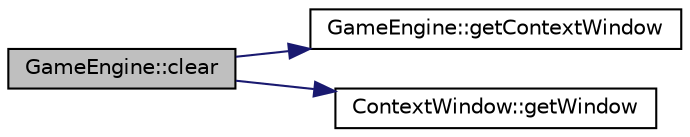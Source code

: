 digraph "GameEngine::clear"
{
 // LATEX_PDF_SIZE
  edge [fontname="Helvetica",fontsize="10",labelfontname="Helvetica",labelfontsize="10"];
  node [fontname="Helvetica",fontsize="10",shape=record];
  rankdir="LR";
  Node1 [label="GameEngine::clear",height=0.2,width=0.4,color="black", fillcolor="grey75", style="filled", fontcolor="black",tooltip=" "];
  Node1 -> Node2 [color="midnightblue",fontsize="10",style="solid",fontname="Helvetica"];
  Node2 [label="GameEngine::getContextWindow",height=0.2,width=0.4,color="black", fillcolor="white", style="filled",URL="$class_game_engine.html#a2a10627656f88da08fc3bb9ec760323a",tooltip=" "];
  Node1 -> Node3 [color="midnightblue",fontsize="10",style="solid",fontname="Helvetica"];
  Node3 [label="ContextWindow::getWindow",height=0.2,width=0.4,color="black", fillcolor="white", style="filled",URL="$class_context_window.html#aeb95c8c03177e672167f42b7672f2d7f",tooltip=" "];
}
